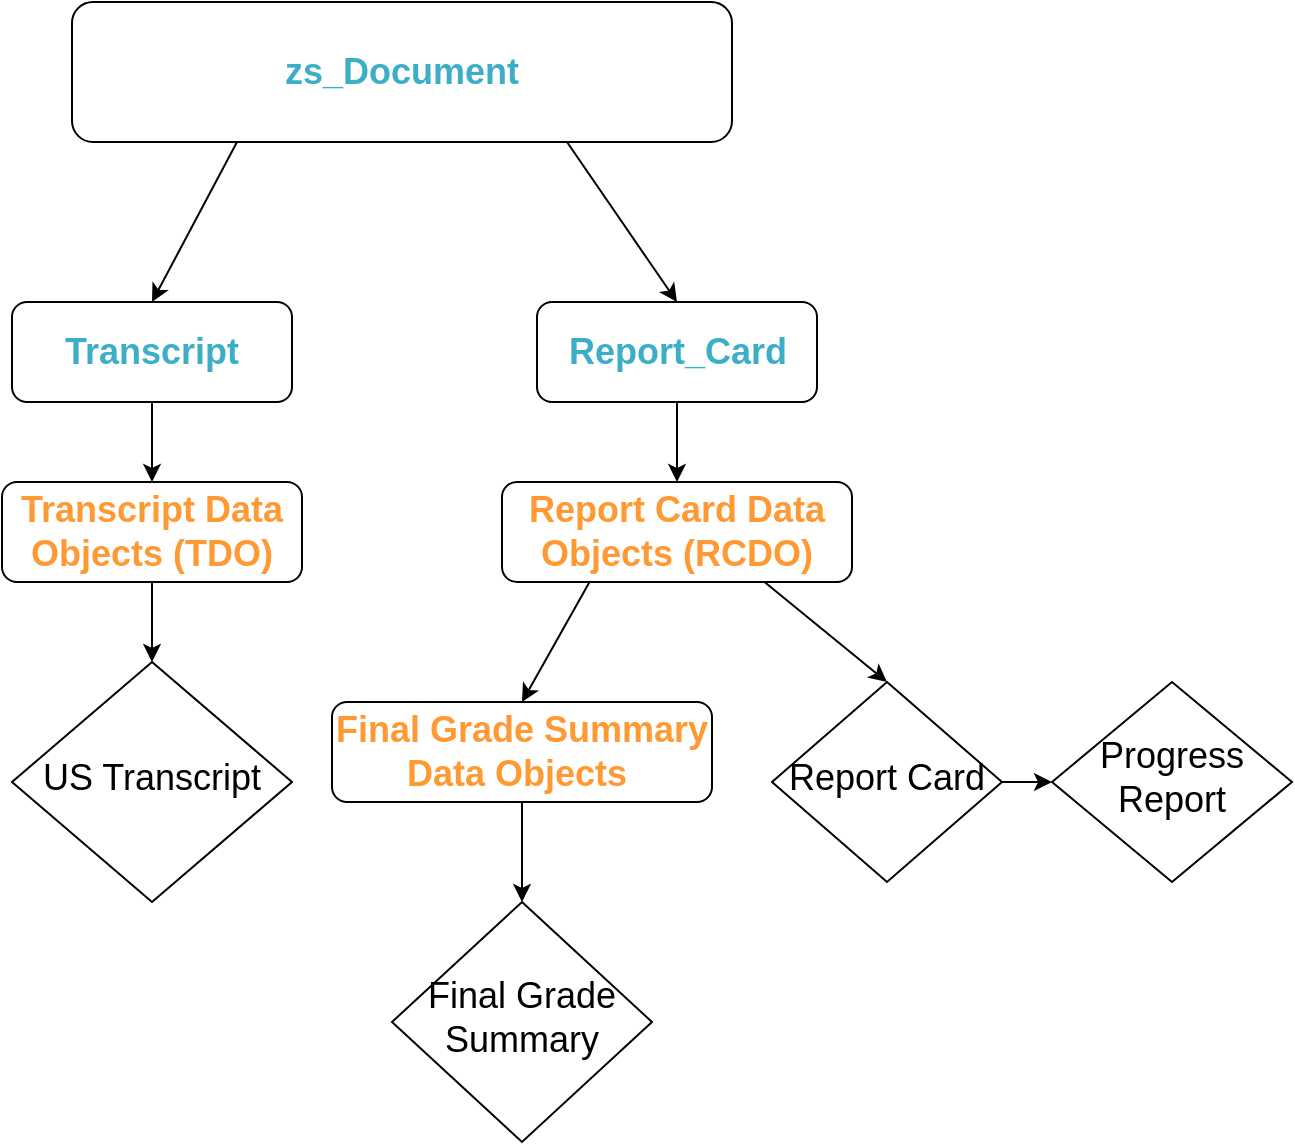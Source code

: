 <mxfile version="18.0.7" type="github"><diagram id="C5RBs43oDa-KdzZeNtuy" name="Page-1"><mxGraphModel dx="1326" dy="973" grid="1" gridSize="10" guides="1" tooltips="1" connect="1" arrows="1" fold="1" page="1" pageScale="1" pageWidth="827" pageHeight="1169" math="0" shadow="0"><root><mxCell id="WIyWlLk6GJQsqaUBKTNV-0"/><mxCell id="WIyWlLk6GJQsqaUBKTNV-1" parent="WIyWlLk6GJQsqaUBKTNV-0"/><mxCell id="WIyWlLk6GJQsqaUBKTNV-3" value="&lt;font color=&quot;#3caec8&quot; style=&quot;font-size: 18px;&quot;&gt;&lt;b style=&quot;&quot;&gt;zs_Document&lt;/b&gt;&lt;/font&gt;" style="rounded=1;whiteSpace=wrap;html=1;fontSize=12;glass=0;strokeWidth=1;shadow=0;" parent="WIyWlLk6GJQsqaUBKTNV-1" vertex="1"><mxGeometry x="290" y="30" width="330" height="70" as="geometry"/></mxCell><mxCell id="WIyWlLk6GJQsqaUBKTNV-6" value="&lt;font style=&quot;font-size: 18px;&quot;&gt;Report Card&lt;/font&gt;" style="rhombus;whiteSpace=wrap;html=1;shadow=0;fontFamily=Helvetica;fontSize=12;align=center;strokeWidth=1;spacing=6;spacingTop=-4;" parent="WIyWlLk6GJQsqaUBKTNV-1" vertex="1"><mxGeometry x="640" y="370" width="115" height="100" as="geometry"/></mxCell><mxCell id="WIyWlLk6GJQsqaUBKTNV-7" value="&lt;font color=&quot;#3caec8&quot; style=&quot;font-size: 18px;&quot;&gt;&lt;b&gt;Report_Card&lt;/b&gt;&lt;/font&gt;" style="rounded=1;whiteSpace=wrap;html=1;fontSize=12;glass=0;strokeWidth=1;shadow=0;" parent="WIyWlLk6GJQsqaUBKTNV-1" vertex="1"><mxGeometry x="522.5" y="180" width="140" height="50" as="geometry"/></mxCell><mxCell id="WIyWlLk6GJQsqaUBKTNV-10" value="&lt;font style=&quot;font-size: 18px;&quot;&gt;US Transcript&lt;/font&gt;" style="rhombus;whiteSpace=wrap;html=1;shadow=0;fontFamily=Helvetica;fontSize=12;align=center;strokeWidth=1;spacing=6;spacingTop=-4;" parent="WIyWlLk6GJQsqaUBKTNV-1" vertex="1"><mxGeometry x="260" y="360" width="140" height="120" as="geometry"/></mxCell><mxCell id="_LQC-OekKTAHdEe551L_-0" value="&lt;font style=&quot;font-size: 18px;&quot;&gt;Progress Report&lt;/font&gt;" style="rhombus;whiteSpace=wrap;html=1;shadow=0;fontFamily=Helvetica;fontSize=12;align=center;strokeWidth=1;spacing=6;spacingTop=-4;" parent="WIyWlLk6GJQsqaUBKTNV-1" vertex="1"><mxGeometry x="780" y="370" width="120" height="100" as="geometry"/></mxCell><mxCell id="_LQC-OekKTAHdEe551L_-2" value="" style="endArrow=classic;html=1;rounded=0;fontSize=18;exitX=1;exitY=0.5;exitDx=0;exitDy=0;" parent="WIyWlLk6GJQsqaUBKTNV-1" source="WIyWlLk6GJQsqaUBKTNV-6" target="_LQC-OekKTAHdEe551L_-0" edge="1"><mxGeometry width="50" height="50" relative="1" as="geometry"><mxPoint x="640" y="210" as="sourcePoint"/><mxPoint x="582.5" y="160" as="targetPoint"/></mxGeometry></mxCell><mxCell id="_LQC-OekKTAHdEe551L_-4" value="&lt;font color=&quot;#3caec8&quot; style=&quot;font-size: 18px;&quot;&gt;&lt;b&gt;Transcript&lt;/b&gt;&lt;/font&gt;" style="rounded=1;whiteSpace=wrap;html=1;fontSize=12;glass=0;strokeWidth=1;shadow=0;" parent="WIyWlLk6GJQsqaUBKTNV-1" vertex="1"><mxGeometry x="260" y="180" width="140" height="50" as="geometry"/></mxCell><mxCell id="_LQC-OekKTAHdEe551L_-5" value="" style="endArrow=classic;html=1;rounded=0;fontSize=18;fontColor=#3CAEC8;exitX=0.5;exitY=1;exitDx=0;exitDy=0;" parent="WIyWlLk6GJQsqaUBKTNV-1" source="_LQC-OekKTAHdEe551L_-4" edge="1"><mxGeometry width="50" height="50" relative="1" as="geometry"><mxPoint x="390" y="490" as="sourcePoint"/><mxPoint x="330" y="270" as="targetPoint"/></mxGeometry></mxCell><mxCell id="_LQC-OekKTAHdEe551L_-6" value="" style="endArrow=classic;html=1;rounded=0;fontSize=18;fontColor=#3CAEC8;exitX=0.75;exitY=1;exitDx=0;exitDy=0;entryX=0.5;entryY=0;entryDx=0;entryDy=0;" parent="WIyWlLk6GJQsqaUBKTNV-1" source="WIyWlLk6GJQsqaUBKTNV-3" target="WIyWlLk6GJQsqaUBKTNV-7" edge="1"><mxGeometry width="50" height="50" relative="1" as="geometry"><mxPoint x="540" y="170" as="sourcePoint"/><mxPoint x="590" y="120" as="targetPoint"/></mxGeometry></mxCell><mxCell id="_LQC-OekKTAHdEe551L_-7" value="" style="endArrow=classic;html=1;rounded=0;fontSize=18;fontColor=#3CAEC8;exitX=0.25;exitY=1;exitDx=0;exitDy=0;entryX=0.5;entryY=0;entryDx=0;entryDy=0;" parent="WIyWlLk6GJQsqaUBKTNV-1" source="WIyWlLk6GJQsqaUBKTNV-3" target="_LQC-OekKTAHdEe551L_-4" edge="1"><mxGeometry width="50" height="50" relative="1" as="geometry"><mxPoint x="330" y="170" as="sourcePoint"/><mxPoint x="380" y="170" as="targetPoint"/></mxGeometry></mxCell><mxCell id="_LQC-OekKTAHdEe551L_-9" value="&lt;font style=&quot;font-size: 18px;&quot;&gt;Final Grade Summary&lt;/font&gt;" style="rhombus;whiteSpace=wrap;html=1;shadow=0;fontFamily=Helvetica;fontSize=12;align=center;strokeWidth=1;spacing=6;spacingTop=-4;" parent="WIyWlLk6GJQsqaUBKTNV-1" vertex="1"><mxGeometry x="450" y="480" width="130" height="120" as="geometry"/></mxCell><mxCell id="_LQC-OekKTAHdEe551L_-10" value="&lt;font color=&quot;#ff9933&quot; style=&quot;font-size: 18px;&quot;&gt;&lt;b style=&quot;&quot;&gt;Transcript Data Objects (TDO)&lt;/b&gt;&lt;/font&gt;" style="rounded=1;whiteSpace=wrap;html=1;fontSize=12;glass=0;strokeWidth=1;shadow=0;" parent="WIyWlLk6GJQsqaUBKTNV-1" vertex="1"><mxGeometry x="255" y="270" width="150" height="50" as="geometry"/></mxCell><mxCell id="_LQC-OekKTAHdEe551L_-11" value="&lt;font color=&quot;#ff9933&quot; style=&quot;font-size: 18px;&quot;&gt;&lt;b style=&quot;&quot;&gt;Report Card Data Objects (RCDO)&lt;/b&gt;&lt;/font&gt;" style="rounded=1;whiteSpace=wrap;html=1;fontSize=12;glass=0;strokeWidth=1;shadow=0;" parent="WIyWlLk6GJQsqaUBKTNV-1" vertex="1"><mxGeometry x="505" y="270" width="175" height="50" as="geometry"/></mxCell><mxCell id="_LQC-OekKTAHdEe551L_-12" value="" style="endArrow=classic;html=1;rounded=0;fontSize=18;fontColor=#FF9933;exitX=0.5;exitY=1;exitDx=0;exitDy=0;" parent="WIyWlLk6GJQsqaUBKTNV-1" source="_LQC-OekKTAHdEe551L_-10" target="WIyWlLk6GJQsqaUBKTNV-10" edge="1"><mxGeometry width="50" height="50" relative="1" as="geometry"><mxPoint x="390" y="480" as="sourcePoint"/><mxPoint x="440" y="430" as="targetPoint"/></mxGeometry></mxCell><mxCell id="_LQC-OekKTAHdEe551L_-13" value="" style="endArrow=classic;html=1;rounded=0;fontSize=18;fontColor=#FF9933;exitX=0.25;exitY=1;exitDx=0;exitDy=0;entryX=0.5;entryY=0;entryDx=0;entryDy=0;" parent="WIyWlLk6GJQsqaUBKTNV-1" source="_LQC-OekKTAHdEe551L_-11" target="_LQC-OekKTAHdEe551L_-15" edge="1"><mxGeometry width="50" height="50" relative="1" as="geometry"><mxPoint x="390" y="470" as="sourcePoint"/><mxPoint x="520" y="380" as="targetPoint"/></mxGeometry></mxCell><mxCell id="_LQC-OekKTAHdEe551L_-14" value="" style="endArrow=classic;html=1;rounded=0;fontSize=18;fontColor=#FF9933;exitX=0.75;exitY=1;exitDx=0;exitDy=0;entryX=0.5;entryY=0;entryDx=0;entryDy=0;" parent="WIyWlLk6GJQsqaUBKTNV-1" source="_LQC-OekKTAHdEe551L_-11" target="WIyWlLk6GJQsqaUBKTNV-6" edge="1"><mxGeometry width="50" height="50" relative="1" as="geometry"><mxPoint x="390" y="470" as="sourcePoint"/><mxPoint x="440" y="420" as="targetPoint"/></mxGeometry></mxCell><mxCell id="_LQC-OekKTAHdEe551L_-15" value="&lt;font color=&quot;#ff9933&quot; style=&quot;font-size: 18px;&quot;&gt;&lt;b style=&quot;&quot;&gt;Final Grade Summary Data Objects&amp;nbsp;&lt;/b&gt;&lt;/font&gt;" style="rounded=1;whiteSpace=wrap;html=1;fontSize=12;glass=0;strokeWidth=1;shadow=0;" parent="WIyWlLk6GJQsqaUBKTNV-1" vertex="1"><mxGeometry x="420" y="380" width="190" height="50" as="geometry"/></mxCell><mxCell id="_LQC-OekKTAHdEe551L_-16" value="" style="endArrow=classic;html=1;rounded=0;fontSize=18;fontColor=#FF9933;exitX=0.5;exitY=1;exitDx=0;exitDy=0;" parent="WIyWlLk6GJQsqaUBKTNV-1" source="_LQC-OekKTAHdEe551L_-15" edge="1"><mxGeometry width="50" height="50" relative="1" as="geometry"><mxPoint x="390" y="450" as="sourcePoint"/><mxPoint x="515" y="480" as="targetPoint"/></mxGeometry></mxCell><mxCell id="_LQC-OekKTAHdEe551L_-17" value="" style="endArrow=classic;html=1;rounded=0;fontSize=18;fontColor=#FF9933;exitX=0.5;exitY=1;exitDx=0;exitDy=0;entryX=0.5;entryY=0;entryDx=0;entryDy=0;" parent="WIyWlLk6GJQsqaUBKTNV-1" source="WIyWlLk6GJQsqaUBKTNV-7" target="_LQC-OekKTAHdEe551L_-11" edge="1"><mxGeometry width="50" height="50" relative="1" as="geometry"><mxPoint x="390" y="450" as="sourcePoint"/><mxPoint x="440" y="400" as="targetPoint"/></mxGeometry></mxCell></root></mxGraphModel></diagram></mxfile>